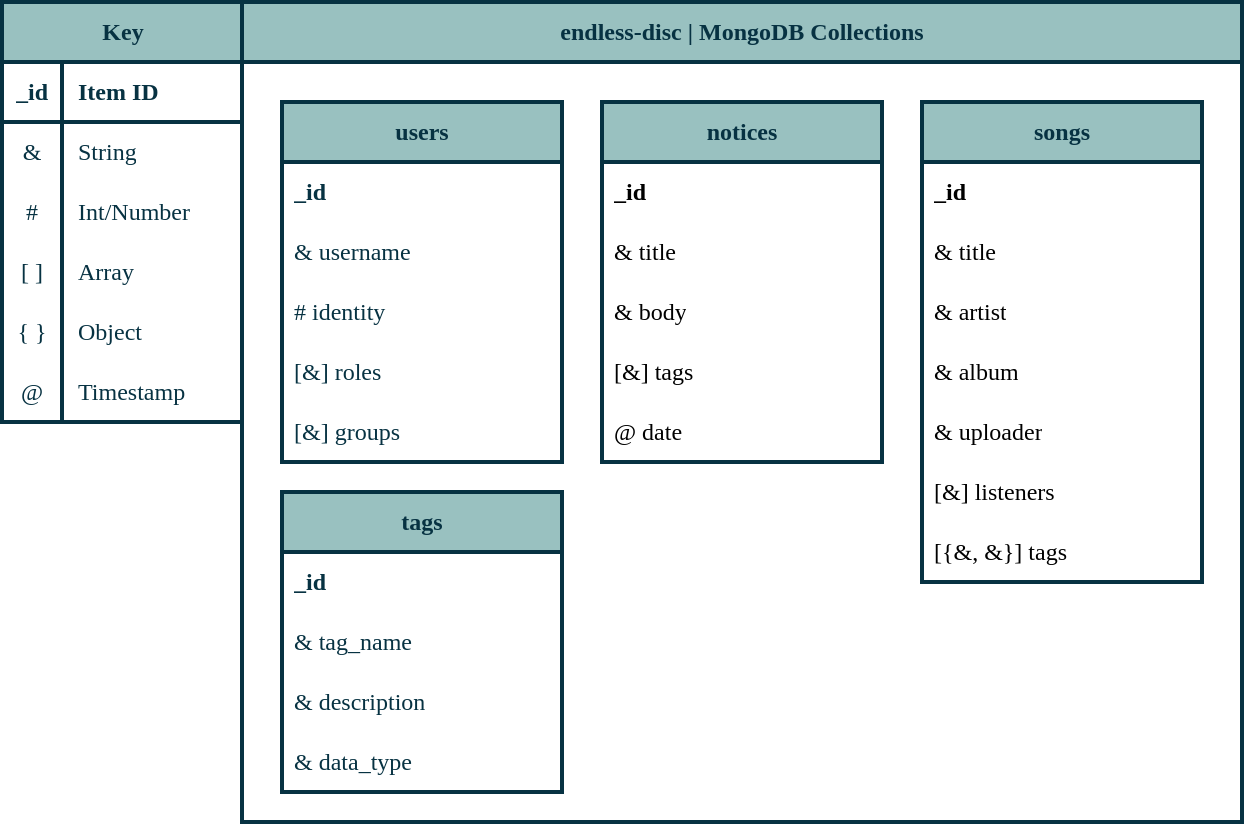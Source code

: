 <mxfile version="21.2.1" type="device">
  <diagram id="R2lEEEUBdFMjLlhIrx00" name="Page-1">
    <mxGraphModel dx="1418" dy="820" grid="1" gridSize="10" guides="1" tooltips="1" connect="1" arrows="1" fold="1" page="1" pageScale="1" pageWidth="850" pageHeight="1100" background="none" math="0" shadow="0" extFonts="Permanent Marker^https://fonts.googleapis.com/css?family=Permanent+Marker">
      <root>
        <mxCell id="0" />
        <mxCell id="1" parent="0" />
        <mxCell id="OKIRK60TWcKxzY5UJVyN-18" value="endless-disc | MongoDB Collections" style="swimlane;whiteSpace=wrap;html=1;rounded=0;shadow=0;glass=0;labelBackgroundColor=none;labelBorderColor=none;strokeColor=#073242;strokeWidth=2;fontFamily=Montserrat;fontSize=12;fontColor=#073242;startSize=30;fillColor=#99c1c0;" parent="1" vertex="1">
          <mxGeometry x="230" y="230" width="500" height="410" as="geometry" />
        </mxCell>
        <mxCell id="OKIRK60TWcKxzY5UJVyN-11" value="&lt;b&gt;users&lt;/b&gt;" style="swimlane;fontStyle=0;childLayout=stackLayout;horizontal=1;startSize=30;horizontalStack=0;resizeParent=1;resizeParentMax=0;resizeLast=0;collapsible=1;marginBottom=0;whiteSpace=wrap;html=1;rounded=0;shadow=0;glass=0;labelBackgroundColor=none;labelBorderColor=none;strokeColor=#073242;strokeWidth=2;fontFamily=Montserrat;fontSize=12;fontColor=#073242;fillColor=#99c1c0;" parent="OKIRK60TWcKxzY5UJVyN-18" vertex="1">
          <mxGeometry x="20" y="50" width="140" height="180" as="geometry" />
        </mxCell>
        <mxCell id="OKIRK60TWcKxzY5UJVyN-12" value="&lt;b&gt;_id&lt;/b&gt;" style="text;strokeColor=none;fillColor=none;align=left;verticalAlign=middle;spacingLeft=4;spacingRight=4;overflow=hidden;points=[[0,0.5],[1,0.5]];portConstraint=eastwest;rotatable=0;whiteSpace=wrap;html=1;fontSize=12;fontFamily=Montserrat;fontColor=#073242;" parent="OKIRK60TWcKxzY5UJVyN-11" vertex="1">
          <mxGeometry y="30" width="140" height="30" as="geometry" />
        </mxCell>
        <mxCell id="OKIRK60TWcKxzY5UJVyN-13" value="&amp;amp; username" style="text;strokeColor=none;fillColor=none;align=left;verticalAlign=middle;spacingLeft=4;spacingRight=4;overflow=hidden;points=[[0,0.5],[1,0.5]];portConstraint=eastwest;rotatable=0;whiteSpace=wrap;html=1;fontSize=12;fontFamily=Montserrat;fontColor=#073242;" parent="OKIRK60TWcKxzY5UJVyN-11" vertex="1">
          <mxGeometry y="60" width="140" height="30" as="geometry" />
        </mxCell>
        <mxCell id="OKIRK60TWcKxzY5UJVyN-15" value="# identity" style="text;strokeColor=none;fillColor=none;align=left;verticalAlign=middle;spacingLeft=4;spacingRight=4;overflow=hidden;points=[[0,0.5],[1,0.5]];portConstraint=eastwest;rotatable=0;whiteSpace=wrap;html=1;fontSize=12;fontFamily=Montserrat;fontColor=#073242;" parent="OKIRK60TWcKxzY5UJVyN-11" vertex="1">
          <mxGeometry y="90" width="140" height="30" as="geometry" />
        </mxCell>
        <mxCell id="OKIRK60TWcKxzY5UJVyN-14" value="[&amp;amp;] roles" style="text;strokeColor=none;fillColor=none;align=left;verticalAlign=middle;spacingLeft=4;spacingRight=4;overflow=hidden;points=[[0,0.5],[1,0.5]];portConstraint=eastwest;rotatable=0;whiteSpace=wrap;html=1;fontSize=12;fontFamily=Montserrat;fontColor=#073242;" parent="OKIRK60TWcKxzY5UJVyN-11" vertex="1">
          <mxGeometry y="120" width="140" height="30" as="geometry" />
        </mxCell>
        <mxCell id="OKIRK60TWcKxzY5UJVyN-16" value="[&amp;amp;] groups" style="text;strokeColor=none;fillColor=none;align=left;verticalAlign=middle;spacingLeft=4;spacingRight=4;overflow=hidden;points=[[0,0.5],[1,0.5]];portConstraint=eastwest;rotatable=0;whiteSpace=wrap;html=1;fontSize=12;fontFamily=Montserrat;fontColor=#073242;" parent="OKIRK60TWcKxzY5UJVyN-11" vertex="1">
          <mxGeometry y="150" width="140" height="30" as="geometry" />
        </mxCell>
        <mxCell id="OKIRK60TWcKxzY5UJVyN-5" value="notices" style="swimlane;fontStyle=1;childLayout=stackLayout;horizontal=1;startSize=30;horizontalStack=0;resizeParent=1;resizeParentMax=0;resizeLast=0;collapsible=1;marginBottom=0;whiteSpace=wrap;html=1;fontFamily=Montserrat;fillColor=#99c1c0;strokeColor=#073242;strokeWidth=2;glass=0;rounded=0;shadow=0;fontColor=#073242;labelBackgroundColor=none;labelBorderColor=none;" parent="OKIRK60TWcKxzY5UJVyN-18" vertex="1">
          <mxGeometry x="180" y="50" width="140" height="180" as="geometry" />
        </mxCell>
        <mxCell id="OKIRK60TWcKxzY5UJVyN-6" value="&lt;b&gt;_id&lt;/b&gt;" style="text;strokeColor=none;fillColor=none;align=left;verticalAlign=middle;spacingLeft=4;spacingRight=4;overflow=hidden;points=[[0,0.5],[1,0.5]];portConstraint=eastwest;rotatable=0;whiteSpace=wrap;html=1;fontFamily=Montserrat;" parent="OKIRK60TWcKxzY5UJVyN-5" vertex="1">
          <mxGeometry y="30" width="140" height="30" as="geometry" />
        </mxCell>
        <mxCell id="OKIRK60TWcKxzY5UJVyN-7" value="&amp;amp; title" style="text;strokeColor=none;fillColor=none;align=left;verticalAlign=middle;spacingLeft=4;spacingRight=4;overflow=hidden;points=[[0,0.5],[1,0.5]];portConstraint=eastwest;rotatable=0;whiteSpace=wrap;html=1;fontFamily=Montserrat;" parent="OKIRK60TWcKxzY5UJVyN-5" vertex="1">
          <mxGeometry y="60" width="140" height="30" as="geometry" />
        </mxCell>
        <mxCell id="OKIRK60TWcKxzY5UJVyN-8" value="&amp;amp; body" style="text;strokeColor=none;fillColor=none;align=left;verticalAlign=middle;spacingLeft=4;spacingRight=4;overflow=hidden;points=[[0,0.5],[1,0.5]];portConstraint=eastwest;rotatable=0;whiteSpace=wrap;html=1;fontFamily=Montserrat;" parent="OKIRK60TWcKxzY5UJVyN-5" vertex="1">
          <mxGeometry y="90" width="140" height="30" as="geometry" />
        </mxCell>
        <mxCell id="OKIRK60TWcKxzY5UJVyN-9" value="[&amp;amp;] tags" style="text;strokeColor=none;fillColor=none;align=left;verticalAlign=middle;spacingLeft=4;spacingRight=4;overflow=hidden;points=[[0,0.5],[1,0.5]];portConstraint=eastwest;rotatable=0;whiteSpace=wrap;html=1;fontFamily=Montserrat;" parent="OKIRK60TWcKxzY5UJVyN-5" vertex="1">
          <mxGeometry y="120" width="140" height="30" as="geometry" />
        </mxCell>
        <mxCell id="OKIRK60TWcKxzY5UJVyN-10" value="@ date" style="text;strokeColor=none;fillColor=none;align=left;verticalAlign=middle;spacingLeft=4;spacingRight=4;overflow=hidden;points=[[0,0.5],[1,0.5]];portConstraint=eastwest;rotatable=0;whiteSpace=wrap;html=1;fontFamily=Montserrat;" parent="OKIRK60TWcKxzY5UJVyN-5" vertex="1">
          <mxGeometry y="150" width="140" height="30" as="geometry" />
        </mxCell>
        <mxCell id="OKIRK60TWcKxzY5UJVyN-51" value="songs" style="swimlane;fontStyle=1;childLayout=stackLayout;horizontal=1;startSize=30;horizontalStack=0;resizeParent=1;resizeParentMax=0;resizeLast=0;collapsible=1;marginBottom=0;whiteSpace=wrap;html=1;fontFamily=Montserrat;fillColor=#99c1c0;strokeColor=#073242;strokeWidth=2;glass=0;rounded=0;shadow=0;fontColor=#073242;labelBackgroundColor=none;labelBorderColor=none;" parent="OKIRK60TWcKxzY5UJVyN-18" vertex="1">
          <mxGeometry x="340" y="50" width="140" height="240" as="geometry" />
        </mxCell>
        <mxCell id="OKIRK60TWcKxzY5UJVyN-52" value="&lt;b&gt;_id&lt;/b&gt;" style="text;strokeColor=none;fillColor=none;align=left;verticalAlign=middle;spacingLeft=4;spacingRight=4;overflow=hidden;points=[[0,0.5],[1,0.5]];portConstraint=eastwest;rotatable=0;whiteSpace=wrap;html=1;fontFamily=Montserrat;" parent="OKIRK60TWcKxzY5UJVyN-51" vertex="1">
          <mxGeometry y="30" width="140" height="30" as="geometry" />
        </mxCell>
        <mxCell id="OKIRK60TWcKxzY5UJVyN-53" value="&amp;amp; title" style="text;strokeColor=none;fillColor=none;align=left;verticalAlign=middle;spacingLeft=4;spacingRight=4;overflow=hidden;points=[[0,0.5],[1,0.5]];portConstraint=eastwest;rotatable=0;whiteSpace=wrap;html=1;fontFamily=Montserrat;" parent="OKIRK60TWcKxzY5UJVyN-51" vertex="1">
          <mxGeometry y="60" width="140" height="30" as="geometry" />
        </mxCell>
        <mxCell id="OKIRK60TWcKxzY5UJVyN-54" value="&amp;amp; artist" style="text;strokeColor=none;fillColor=none;align=left;verticalAlign=middle;spacingLeft=4;spacingRight=4;overflow=hidden;points=[[0,0.5],[1,0.5]];portConstraint=eastwest;rotatable=0;whiteSpace=wrap;html=1;fontFamily=Montserrat;" parent="OKIRK60TWcKxzY5UJVyN-51" vertex="1">
          <mxGeometry y="90" width="140" height="30" as="geometry" />
        </mxCell>
        <mxCell id="OKIRK60TWcKxzY5UJVyN-55" value="&amp;amp; album" style="text;strokeColor=none;fillColor=none;align=left;verticalAlign=middle;spacingLeft=4;spacingRight=4;overflow=hidden;points=[[0,0.5],[1,0.5]];portConstraint=eastwest;rotatable=0;whiteSpace=wrap;html=1;fontFamily=Montserrat;" parent="OKIRK60TWcKxzY5UJVyN-51" vertex="1">
          <mxGeometry y="120" width="140" height="30" as="geometry" />
        </mxCell>
        <mxCell id="OKIRK60TWcKxzY5UJVyN-58" value="&amp;amp; uploader" style="text;strokeColor=none;fillColor=none;align=left;verticalAlign=middle;spacingLeft=4;spacingRight=4;overflow=hidden;points=[[0,0.5],[1,0.5]];portConstraint=eastwest;rotatable=0;whiteSpace=wrap;html=1;fontFamily=Montserrat;" parent="OKIRK60TWcKxzY5UJVyN-51" vertex="1">
          <mxGeometry y="150" width="140" height="30" as="geometry" />
        </mxCell>
        <mxCell id="OKIRK60TWcKxzY5UJVyN-59" value="[&amp;amp;] listeners" style="text;strokeColor=none;fillColor=none;align=left;verticalAlign=middle;spacingLeft=4;spacingRight=4;overflow=hidden;points=[[0,0.5],[1,0.5]];portConstraint=eastwest;rotatable=0;whiteSpace=wrap;html=1;fontFamily=Montserrat;" parent="OKIRK60TWcKxzY5UJVyN-51" vertex="1">
          <mxGeometry y="180" width="140" height="30" as="geometry" />
        </mxCell>
        <mxCell id="OKIRK60TWcKxzY5UJVyN-60" value="[{&amp;amp;, &amp;amp;}] tags" style="text;strokeColor=none;fillColor=none;align=left;verticalAlign=middle;spacingLeft=4;spacingRight=4;overflow=hidden;points=[[0,0.5],[1,0.5]];portConstraint=eastwest;rotatable=0;whiteSpace=wrap;html=1;fontFamily=Montserrat;" parent="OKIRK60TWcKxzY5UJVyN-51" vertex="1">
          <mxGeometry y="210" width="140" height="30" as="geometry" />
        </mxCell>
        <mxCell id="OKIRK60TWcKxzY5UJVyN-66" value="&lt;b&gt;tags&lt;/b&gt;" style="swimlane;fontStyle=0;childLayout=stackLayout;horizontal=1;startSize=30;horizontalStack=0;resizeParent=1;resizeParentMax=0;resizeLast=0;collapsible=1;marginBottom=0;whiteSpace=wrap;html=1;rounded=0;shadow=0;glass=0;labelBackgroundColor=none;labelBorderColor=none;strokeColor=#073242;strokeWidth=2;fontFamily=Montserrat;fontSize=12;fontColor=#073242;fillColor=#99c1c0;" parent="OKIRK60TWcKxzY5UJVyN-18" vertex="1">
          <mxGeometry x="20" y="245" width="140" height="150" as="geometry" />
        </mxCell>
        <mxCell id="OKIRK60TWcKxzY5UJVyN-67" value="&lt;b&gt;_id&lt;/b&gt;" style="text;strokeColor=none;fillColor=none;align=left;verticalAlign=middle;spacingLeft=4;spacingRight=4;overflow=hidden;points=[[0,0.5],[1,0.5]];portConstraint=eastwest;rotatable=0;whiteSpace=wrap;html=1;fontSize=12;fontFamily=Montserrat;fontColor=#073242;" parent="OKIRK60TWcKxzY5UJVyN-66" vertex="1">
          <mxGeometry y="30" width="140" height="30" as="geometry" />
        </mxCell>
        <mxCell id="OKIRK60TWcKxzY5UJVyN-68" value="&amp;amp; tag_name" style="text;strokeColor=none;fillColor=none;align=left;verticalAlign=middle;spacingLeft=4;spacingRight=4;overflow=hidden;points=[[0,0.5],[1,0.5]];portConstraint=eastwest;rotatable=0;whiteSpace=wrap;html=1;fontSize=12;fontFamily=Montserrat;fontColor=#073242;" parent="OKIRK60TWcKxzY5UJVyN-66" vertex="1">
          <mxGeometry y="60" width="140" height="30" as="geometry" />
        </mxCell>
        <mxCell id="OKIRK60TWcKxzY5UJVyN-69" value="&amp;amp; description" style="text;strokeColor=none;fillColor=none;align=left;verticalAlign=middle;spacingLeft=4;spacingRight=4;overflow=hidden;points=[[0,0.5],[1,0.5]];portConstraint=eastwest;rotatable=0;whiteSpace=wrap;html=1;fontSize=12;fontFamily=Montserrat;fontColor=#073242;" parent="OKIRK60TWcKxzY5UJVyN-66" vertex="1">
          <mxGeometry y="90" width="140" height="30" as="geometry" />
        </mxCell>
        <mxCell id="OKIRK60TWcKxzY5UJVyN-70" value="&amp;amp; data_type" style="text;strokeColor=none;fillColor=none;align=left;verticalAlign=middle;spacingLeft=4;spacingRight=4;overflow=hidden;points=[[0,0.5],[1,0.5]];portConstraint=eastwest;rotatable=0;whiteSpace=wrap;html=1;fontSize=12;fontFamily=Montserrat;fontColor=#073242;" parent="OKIRK60TWcKxzY5UJVyN-66" vertex="1">
          <mxGeometry y="120" width="140" height="30" as="geometry" />
        </mxCell>
        <mxCell id="OKIRK60TWcKxzY5UJVyN-34" value="Key" style="shape=table;startSize=30;container=1;collapsible=1;childLayout=tableLayout;fixedRows=1;rowLines=0;fontStyle=1;align=center;resizeLast=1;html=1;rounded=0;shadow=0;glass=0;labelBackgroundColor=none;labelBorderColor=none;strokeColor=#073242;strokeWidth=2;fontFamily=Montserrat;fontSize=12;fontColor=#073242;fillColor=#99c1c0;" parent="1" vertex="1">
          <mxGeometry x="110" y="230" width="120" height="210" as="geometry" />
        </mxCell>
        <mxCell id="OKIRK60TWcKxzY5UJVyN-35" value="" style="shape=tableRow;horizontal=0;startSize=0;swimlaneHead=0;swimlaneBody=0;fillColor=none;collapsible=0;dropTarget=0;points=[[0,0.5],[1,0.5]];portConstraint=eastwest;top=0;left=0;right=0;bottom=1;rounded=0;shadow=0;glass=0;labelBackgroundColor=none;labelBorderColor=none;strokeColor=#073242;strokeWidth=2;fontFamily=Montserrat;fontSize=12;fontColor=#073242;html=1;" parent="OKIRK60TWcKxzY5UJVyN-34" vertex="1">
          <mxGeometry y="30" width="120" height="30" as="geometry" />
        </mxCell>
        <mxCell id="OKIRK60TWcKxzY5UJVyN-36" value="_id" style="shape=partialRectangle;connectable=0;fillColor=none;top=0;left=0;bottom=0;right=0;fontStyle=1;overflow=hidden;whiteSpace=wrap;html=1;rounded=0;shadow=0;glass=0;labelBackgroundColor=none;labelBorderColor=none;strokeColor=#073242;strokeWidth=2;fontFamily=Montserrat;fontSize=12;fontColor=#073242;startSize=30;" parent="OKIRK60TWcKxzY5UJVyN-35" vertex="1">
          <mxGeometry width="30" height="30" as="geometry">
            <mxRectangle width="30" height="30" as="alternateBounds" />
          </mxGeometry>
        </mxCell>
        <mxCell id="OKIRK60TWcKxzY5UJVyN-37" value="Item ID" style="shape=partialRectangle;connectable=0;fillColor=none;top=0;left=0;bottom=0;right=0;align=left;spacingLeft=6;fontStyle=1;overflow=hidden;whiteSpace=wrap;html=1;rounded=0;shadow=0;glass=0;labelBackgroundColor=none;labelBorderColor=none;strokeColor=default;strokeWidth=2;fontFamily=Montserrat;fontSize=12;fontColor=#073242;startSize=30;" parent="OKIRK60TWcKxzY5UJVyN-35" vertex="1">
          <mxGeometry x="30" width="90" height="30" as="geometry">
            <mxRectangle width="90" height="30" as="alternateBounds" />
          </mxGeometry>
        </mxCell>
        <mxCell id="OKIRK60TWcKxzY5UJVyN-38" value="" style="shape=tableRow;horizontal=0;startSize=0;swimlaneHead=0;swimlaneBody=0;fillColor=none;collapsible=0;dropTarget=0;points=[[0,0.5],[1,0.5]];portConstraint=eastwest;top=0;left=0;right=0;bottom=0;rounded=0;shadow=0;glass=0;labelBackgroundColor=none;labelBorderColor=none;strokeColor=#073242;strokeWidth=2;fontFamily=Montserrat;fontSize=12;fontColor=#073242;html=1;" parent="OKIRK60TWcKxzY5UJVyN-34" vertex="1">
          <mxGeometry y="60" width="120" height="30" as="geometry" />
        </mxCell>
        <mxCell id="OKIRK60TWcKxzY5UJVyN-39" value="&amp;amp;" style="shape=partialRectangle;connectable=0;fillColor=none;top=0;left=0;bottom=0;right=0;editable=1;overflow=hidden;whiteSpace=wrap;html=1;rounded=0;shadow=0;glass=0;labelBackgroundColor=none;labelBorderColor=none;strokeColor=#073242;strokeWidth=2;fontFamily=Montserrat;fontSize=12;fontColor=#073242;startSize=30;" parent="OKIRK60TWcKxzY5UJVyN-38" vertex="1">
          <mxGeometry width="30" height="30" as="geometry">
            <mxRectangle width="30" height="30" as="alternateBounds" />
          </mxGeometry>
        </mxCell>
        <mxCell id="OKIRK60TWcKxzY5UJVyN-40" value="String" style="shape=partialRectangle;connectable=0;fillColor=none;top=0;left=0;bottom=0;right=0;align=left;spacingLeft=6;overflow=hidden;whiteSpace=wrap;html=1;rounded=0;shadow=0;glass=0;labelBackgroundColor=none;labelBorderColor=none;strokeColor=#073242;strokeWidth=2;fontFamily=Montserrat;fontSize=12;fontColor=#073242;startSize=30;" parent="OKIRK60TWcKxzY5UJVyN-38" vertex="1">
          <mxGeometry x="30" width="90" height="30" as="geometry">
            <mxRectangle width="90" height="30" as="alternateBounds" />
          </mxGeometry>
        </mxCell>
        <mxCell id="OKIRK60TWcKxzY5UJVyN-41" value="" style="shape=tableRow;horizontal=0;startSize=0;swimlaneHead=0;swimlaneBody=0;fillColor=none;collapsible=0;dropTarget=0;points=[[0,0.5],[1,0.5]];portConstraint=eastwest;top=0;left=0;right=0;bottom=0;rounded=0;shadow=0;glass=0;labelBackgroundColor=none;labelBorderColor=none;strokeColor=#073242;strokeWidth=2;fontFamily=Montserrat;fontSize=12;fontColor=#073242;html=1;" parent="OKIRK60TWcKxzY5UJVyN-34" vertex="1">
          <mxGeometry y="90" width="120" height="30" as="geometry" />
        </mxCell>
        <mxCell id="OKIRK60TWcKxzY5UJVyN-42" value="#" style="shape=partialRectangle;connectable=0;fillColor=none;top=0;left=0;bottom=0;right=0;editable=1;overflow=hidden;whiteSpace=wrap;html=1;rounded=0;shadow=0;glass=0;labelBackgroundColor=none;labelBorderColor=none;strokeColor=#073242;strokeWidth=2;fontFamily=Montserrat;fontSize=12;fontColor=#073242;startSize=30;" parent="OKIRK60TWcKxzY5UJVyN-41" vertex="1">
          <mxGeometry width="30" height="30" as="geometry">
            <mxRectangle width="30" height="30" as="alternateBounds" />
          </mxGeometry>
        </mxCell>
        <mxCell id="OKIRK60TWcKxzY5UJVyN-43" value="Int/Number" style="shape=partialRectangle;connectable=0;fillColor=none;top=0;left=0;bottom=0;right=0;align=left;spacingLeft=6;overflow=hidden;whiteSpace=wrap;html=1;rounded=0;shadow=0;glass=0;labelBackgroundColor=none;labelBorderColor=none;strokeColor=#073242;strokeWidth=2;fontFamily=Montserrat;fontSize=12;fontColor=#073242;startSize=30;" parent="OKIRK60TWcKxzY5UJVyN-41" vertex="1">
          <mxGeometry x="30" width="90" height="30" as="geometry">
            <mxRectangle width="90" height="30" as="alternateBounds" />
          </mxGeometry>
        </mxCell>
        <mxCell id="OKIRK60TWcKxzY5UJVyN-44" value="" style="shape=tableRow;horizontal=0;startSize=0;swimlaneHead=0;swimlaneBody=0;fillColor=none;collapsible=0;dropTarget=0;points=[[0,0.5],[1,0.5]];portConstraint=eastwest;top=0;left=0;right=0;bottom=0;rounded=0;shadow=0;glass=0;labelBackgroundColor=none;labelBorderColor=none;strokeColor=#073242;strokeWidth=2;fontFamily=Montserrat;fontSize=12;fontColor=#073242;html=1;" parent="OKIRK60TWcKxzY5UJVyN-34" vertex="1">
          <mxGeometry y="120" width="120" height="30" as="geometry" />
        </mxCell>
        <mxCell id="OKIRK60TWcKxzY5UJVyN-45" value="[ ]" style="shape=partialRectangle;connectable=0;fillColor=none;top=0;left=0;bottom=0;right=0;editable=1;overflow=hidden;whiteSpace=wrap;html=1;rounded=0;shadow=0;glass=0;labelBackgroundColor=none;labelBorderColor=none;strokeColor=#073242;strokeWidth=2;fontFamily=Montserrat;fontSize=12;fontColor=#073242;startSize=30;" parent="OKIRK60TWcKxzY5UJVyN-44" vertex="1">
          <mxGeometry width="30" height="30" as="geometry">
            <mxRectangle width="30" height="30" as="alternateBounds" />
          </mxGeometry>
        </mxCell>
        <mxCell id="OKIRK60TWcKxzY5UJVyN-46" value="Array" style="shape=partialRectangle;connectable=0;fillColor=none;top=0;left=0;bottom=0;right=0;align=left;spacingLeft=6;overflow=hidden;whiteSpace=wrap;html=1;rounded=0;shadow=0;glass=0;labelBackgroundColor=none;labelBorderColor=none;strokeColor=#073242;strokeWidth=2;fontFamily=Montserrat;fontSize=12;fontColor=#073242;startSize=30;" parent="OKIRK60TWcKxzY5UJVyN-44" vertex="1">
          <mxGeometry x="30" width="90" height="30" as="geometry">
            <mxRectangle width="90" height="30" as="alternateBounds" />
          </mxGeometry>
        </mxCell>
        <mxCell id="OKIRK60TWcKxzY5UJVyN-63" value="" style="shape=tableRow;horizontal=0;startSize=0;swimlaneHead=0;swimlaneBody=0;fillColor=none;collapsible=0;dropTarget=0;points=[[0,0.5],[1,0.5]];portConstraint=eastwest;top=0;left=0;right=0;bottom=0;rounded=0;shadow=0;glass=0;labelBackgroundColor=none;labelBorderColor=none;strokeColor=#073242;strokeWidth=2;fontFamily=Montserrat;fontSize=12;fontColor=#073242;html=1;" parent="OKIRK60TWcKxzY5UJVyN-34" vertex="1">
          <mxGeometry y="150" width="120" height="30" as="geometry" />
        </mxCell>
        <mxCell id="OKIRK60TWcKxzY5UJVyN-64" value="{ }" style="shape=partialRectangle;connectable=0;fillColor=none;top=0;left=0;bottom=0;right=0;fontStyle=0;overflow=hidden;whiteSpace=wrap;html=1;rounded=0;shadow=0;glass=0;labelBackgroundColor=none;labelBorderColor=none;strokeColor=#073242;strokeWidth=2;fontFamily=Montserrat;fontSize=12;fontColor=#073242;startSize=30;" parent="OKIRK60TWcKxzY5UJVyN-63" vertex="1">
          <mxGeometry width="30" height="30" as="geometry">
            <mxRectangle width="30" height="30" as="alternateBounds" />
          </mxGeometry>
        </mxCell>
        <mxCell id="OKIRK60TWcKxzY5UJVyN-65" value="Object" style="shape=partialRectangle;connectable=0;fillColor=none;top=0;left=0;bottom=0;right=0;align=left;spacingLeft=6;fontStyle=0;overflow=hidden;whiteSpace=wrap;html=1;rounded=0;shadow=0;glass=0;labelBackgroundColor=none;labelBorderColor=none;strokeColor=#073242;strokeWidth=2;fontFamily=Montserrat;fontSize=12;fontColor=#073242;startSize=30;" parent="OKIRK60TWcKxzY5UJVyN-63" vertex="1">
          <mxGeometry x="30" width="90" height="30" as="geometry">
            <mxRectangle width="90" height="30" as="alternateBounds" />
          </mxGeometry>
        </mxCell>
        <mxCell id="OKIRK60TWcKxzY5UJVyN-48" value="" style="shape=tableRow;horizontal=0;startSize=0;swimlaneHead=0;swimlaneBody=0;fillColor=none;collapsible=0;dropTarget=0;points=[[0,0.5],[1,0.5]];portConstraint=eastwest;top=0;left=0;right=0;bottom=0;rounded=0;shadow=0;glass=0;labelBackgroundColor=none;labelBorderColor=none;strokeColor=#073242;strokeWidth=2;fontFamily=Montserrat;fontSize=12;fontColor=#073242;html=1;" parent="OKIRK60TWcKxzY5UJVyN-34" vertex="1">
          <mxGeometry y="180" width="120" height="30" as="geometry" />
        </mxCell>
        <mxCell id="OKIRK60TWcKxzY5UJVyN-49" value="@" style="shape=partialRectangle;connectable=0;fillColor=none;top=0;left=0;bottom=0;right=0;fontStyle=0;overflow=hidden;whiteSpace=wrap;html=1;rounded=0;shadow=0;glass=0;labelBackgroundColor=none;labelBorderColor=none;strokeColor=#073242;strokeWidth=2;fontFamily=Montserrat;fontSize=12;fontColor=#073242;startSize=30;" parent="OKIRK60TWcKxzY5UJVyN-48" vertex="1">
          <mxGeometry width="30" height="30" as="geometry">
            <mxRectangle width="30" height="30" as="alternateBounds" />
          </mxGeometry>
        </mxCell>
        <mxCell id="OKIRK60TWcKxzY5UJVyN-50" value="Timestamp" style="shape=partialRectangle;connectable=0;fillColor=none;top=0;left=0;bottom=0;right=0;align=left;spacingLeft=6;fontStyle=0;overflow=hidden;whiteSpace=wrap;html=1;rounded=0;shadow=0;glass=0;labelBackgroundColor=none;labelBorderColor=none;strokeColor=#073242;strokeWidth=2;fontFamily=Montserrat;fontSize=12;fontColor=#073242;startSize=30;" parent="OKIRK60TWcKxzY5UJVyN-48" vertex="1">
          <mxGeometry x="30" width="90" height="30" as="geometry">
            <mxRectangle width="90" height="30" as="alternateBounds" />
          </mxGeometry>
        </mxCell>
      </root>
    </mxGraphModel>
  </diagram>
</mxfile>
